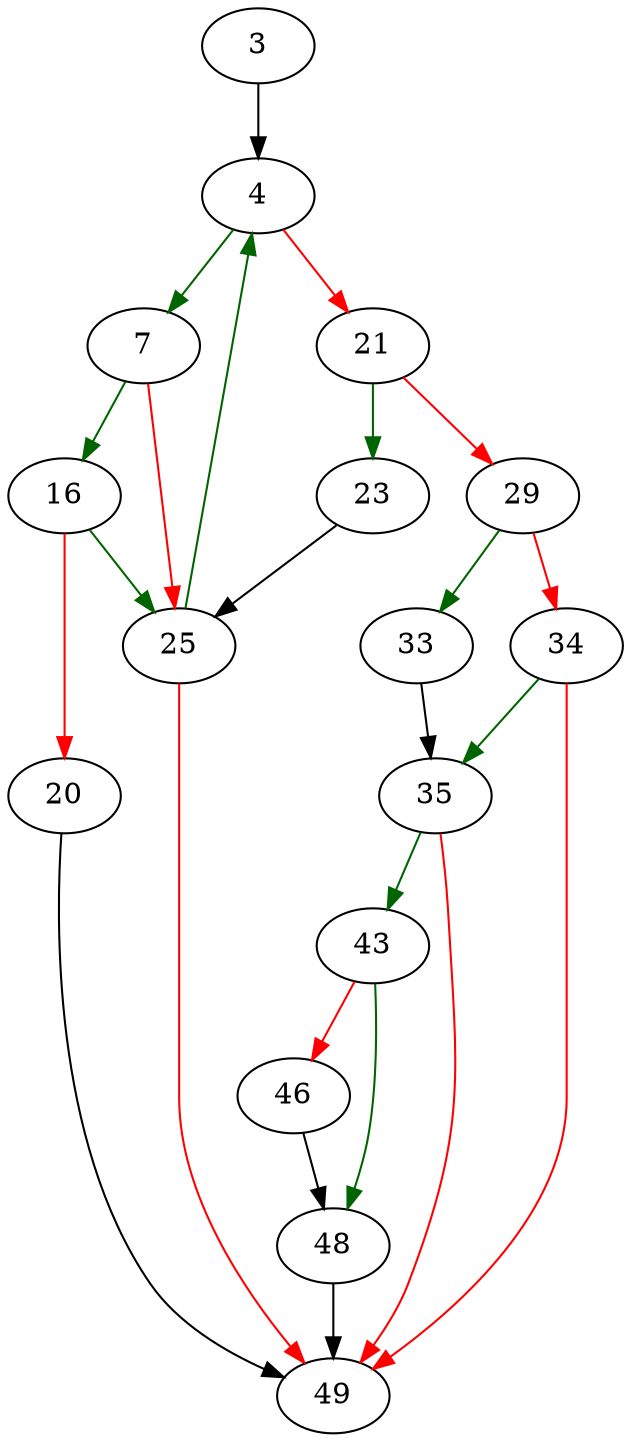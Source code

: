 strict digraph "iread" {
	// Node definitions.
	3 [entry=true];
	4;
	7;
	21;
	16;
	25;
	20;
	49;
	23;
	29;
	33;
	34;
	35;
	43;
	48;
	46;

	// Edge definitions.
	3 -> 4;
	4 -> 7 [
		color=darkgreen
		cond=true
	];
	4 -> 21 [
		color=red
		cond=false
	];
	7 -> 16 [
		color=darkgreen
		cond=true
	];
	7 -> 25 [
		color=red
		cond=false
	];
	21 -> 23 [
		color=darkgreen
		cond=true
	];
	21 -> 29 [
		color=red
		cond=false
	];
	16 -> 25 [
		color=darkgreen
		cond=true
	];
	16 -> 20 [
		color=red
		cond=false
	];
	25 -> 4 [
		color=darkgreen
		cond=true
	];
	25 -> 49 [
		color=red
		cond=false
	];
	20 -> 49;
	23 -> 25;
	29 -> 33 [
		color=darkgreen
		cond=true
	];
	29 -> 34 [
		color=red
		cond=false
	];
	33 -> 35;
	34 -> 49 [
		color=red
		cond=false
	];
	34 -> 35 [
		color=darkgreen
		cond=true
	];
	35 -> 49 [
		color=red
		cond=false
	];
	35 -> 43 [
		color=darkgreen
		cond=true
	];
	43 -> 48 [
		color=darkgreen
		cond=true
	];
	43 -> 46 [
		color=red
		cond=false
	];
	48 -> 49;
	46 -> 48;
}